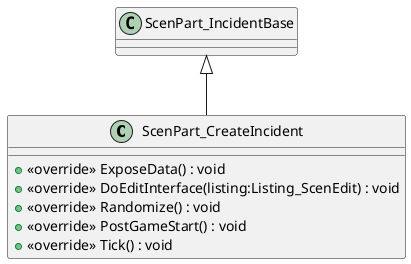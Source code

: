 @startuml
class ScenPart_CreateIncident {
    + <<override>> ExposeData() : void
    + <<override>> DoEditInterface(listing:Listing_ScenEdit) : void
    + <<override>> Randomize() : void
    + <<override>> PostGameStart() : void
    + <<override>> Tick() : void
}
ScenPart_IncidentBase <|-- ScenPart_CreateIncident
@enduml
